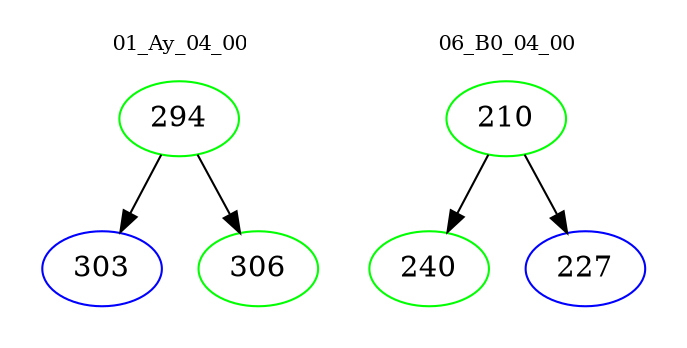 digraph{
subgraph cluster_0 {
color = white
label = "01_Ay_04_00";
fontsize=10;
T0_294 [label="294", color="green"]
T0_294 -> T0_303 [color="black"]
T0_303 [label="303", color="blue"]
T0_294 -> T0_306 [color="black"]
T0_306 [label="306", color="green"]
}
subgraph cluster_1 {
color = white
label = "06_B0_04_00";
fontsize=10;
T1_210 [label="210", color="green"]
T1_210 -> T1_240 [color="black"]
T1_240 [label="240", color="green"]
T1_210 -> T1_227 [color="black"]
T1_227 [label="227", color="blue"]
}
}

